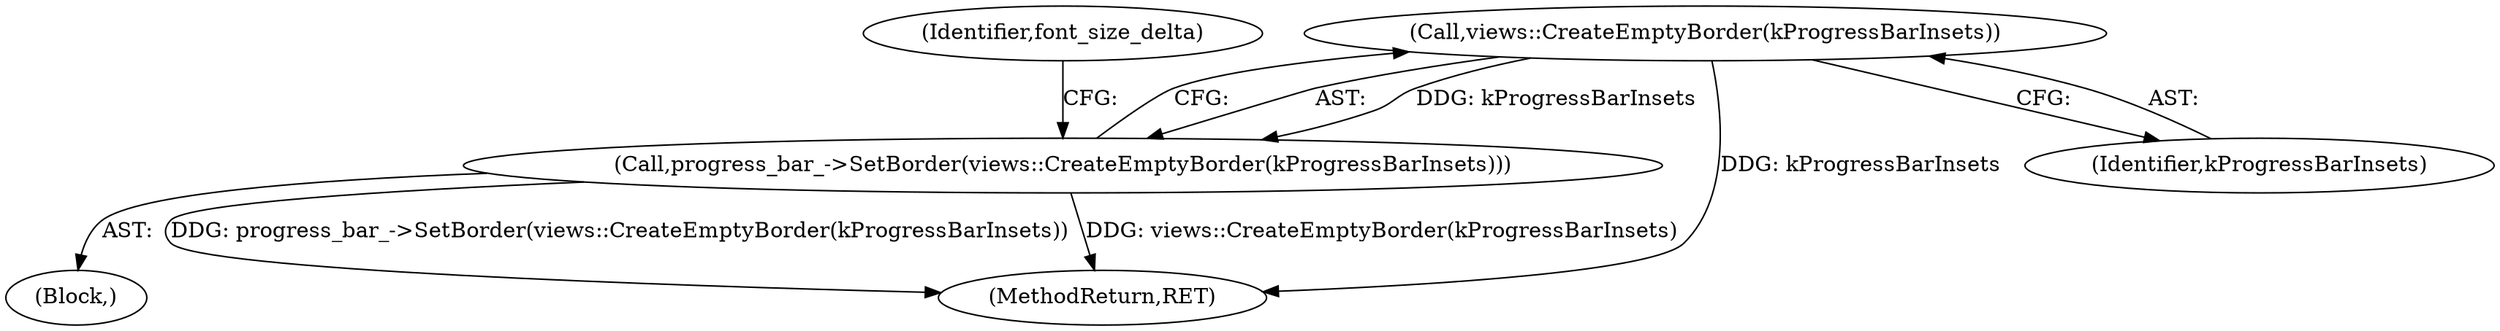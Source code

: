 digraph "1_Chrome_c25b198675380f713a56649c857b4367601d4a3d_8@del" {
"1000122" [label="(Call,views::CreateEmptyBorder(kProgressBarInsets))"];
"1000121" [label="(Call,progress_bar_->SetBorder(views::CreateEmptyBorder(kProgressBarInsets)))"];
"1000121" [label="(Call,progress_bar_->SetBorder(views::CreateEmptyBorder(kProgressBarInsets)))"];
"1000127" [label="(Identifier,font_size_delta)"];
"1000123" [label="(Identifier,kProgressBarInsets)"];
"1000102" [label="(Block,)"];
"1000176" [label="(MethodReturn,RET)"];
"1000122" [label="(Call,views::CreateEmptyBorder(kProgressBarInsets))"];
"1000122" -> "1000121"  [label="AST: "];
"1000122" -> "1000123"  [label="CFG: "];
"1000123" -> "1000122"  [label="AST: "];
"1000121" -> "1000122"  [label="CFG: "];
"1000122" -> "1000176"  [label="DDG: kProgressBarInsets"];
"1000122" -> "1000121"  [label="DDG: kProgressBarInsets"];
"1000121" -> "1000102"  [label="AST: "];
"1000127" -> "1000121"  [label="CFG: "];
"1000121" -> "1000176"  [label="DDG: progress_bar_->SetBorder(views::CreateEmptyBorder(kProgressBarInsets))"];
"1000121" -> "1000176"  [label="DDG: views::CreateEmptyBorder(kProgressBarInsets)"];
}
